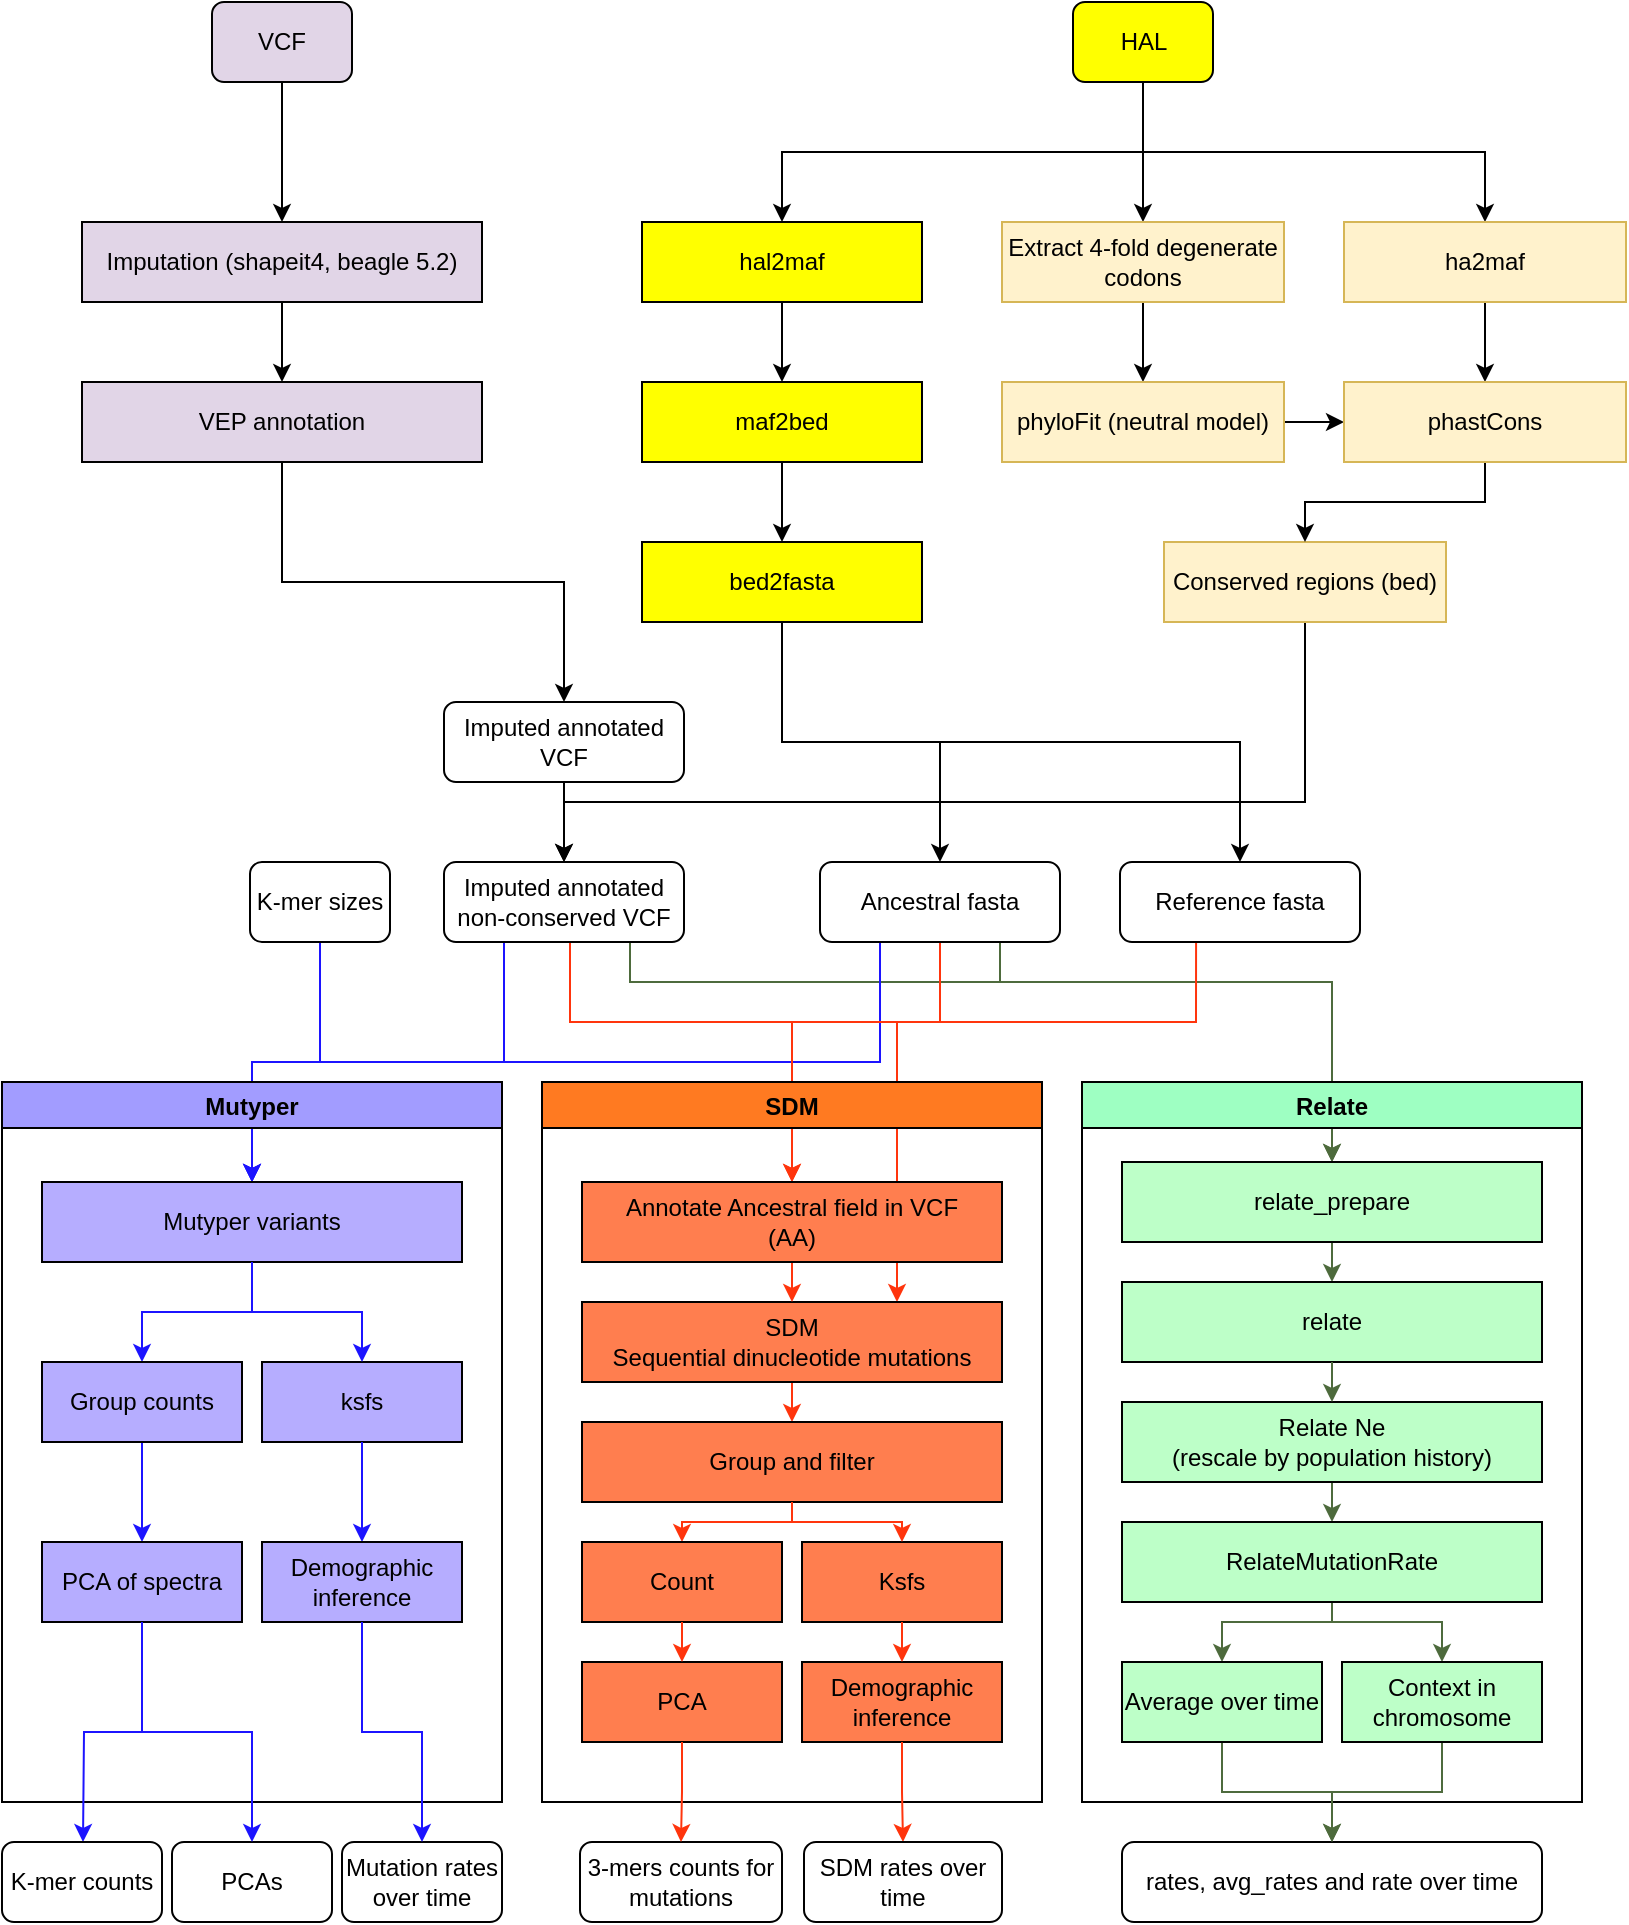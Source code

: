 <mxfile version="14.9.6" type="device"><diagram id="C5RBs43oDa-KdzZeNtuy" name="Page-1"><mxGraphModel dx="1086" dy="926" grid="1" gridSize="10" guides="1" tooltips="1" connect="1" arrows="1" fold="1" page="1" pageScale="1" pageWidth="827" pageHeight="1169" math="0" shadow="0"><root><mxCell id="WIyWlLk6GJQsqaUBKTNV-0"/><mxCell id="WIyWlLk6GJQsqaUBKTNV-1" parent="WIyWlLk6GJQsqaUBKTNV-0"/><mxCell id="MTLJq6F5qMyTtfyCgCC3-60" style="edgeStyle=orthogonalEdgeStyle;rounded=0;orthogonalLoop=1;jettySize=auto;html=1;exitX=0.5;exitY=1;exitDx=0;exitDy=0;shadow=0;strokeColor=#000000;fillColor=#4E6B3D;" parent="WIyWlLk6GJQsqaUBKTNV-1" source="WIyWlLk6GJQsqaUBKTNV-3" target="MTLJq6F5qMyTtfyCgCC3-45" edge="1"><mxGeometry relative="1" as="geometry"/></mxCell><mxCell id="WIyWlLk6GJQsqaUBKTNV-3" value="VCF" style="rounded=1;whiteSpace=wrap;html=1;fontSize=12;glass=0;strokeWidth=1;shadow=0;fillColor=#E1D5E7;" parent="WIyWlLk6GJQsqaUBKTNV-1" vertex="1"><mxGeometry x="113" y="100" width="70" height="40" as="geometry"/></mxCell><mxCell id="MTLJq6F5qMyTtfyCgCC3-9" style="edgeStyle=orthogonalEdgeStyle;rounded=0;orthogonalLoop=1;jettySize=auto;html=1;exitX=0.25;exitY=1;exitDx=0;exitDy=0;entryX=0.5;entryY=0;entryDx=0;entryDy=0;strokeColor=#1C14FF;" parent="WIyWlLk6GJQsqaUBKTNV-1" source="WIyWlLk6GJQsqaUBKTNV-11" target="MTLJq6F5qMyTtfyCgCC3-8" edge="1"><mxGeometry relative="1" as="geometry"/></mxCell><mxCell id="MTLJq6F5qMyTtfyCgCC3-24" style="edgeStyle=orthogonalEdgeStyle;rounded=0;orthogonalLoop=1;jettySize=auto;html=1;exitX=0.5;exitY=1;exitDx=0;exitDy=0;entryX=0.5;entryY=0;entryDx=0;entryDy=0;fillColor=#243AFF;strokeColor=#FF350D;" parent="WIyWlLk6GJQsqaUBKTNV-1" source="WIyWlLk6GJQsqaUBKTNV-11" target="MTLJq6F5qMyTtfyCgCC3-22" edge="1"><mxGeometry relative="1" as="geometry"><Array as="points"><mxPoint x="292" y="610"/><mxPoint x="403" y="610"/></Array></mxGeometry></mxCell><mxCell id="MTLJq6F5qMyTtfyCgCC3-43" style="edgeStyle=orthogonalEdgeStyle;rounded=0;orthogonalLoop=1;jettySize=auto;html=1;exitX=0.75;exitY=1;exitDx=0;exitDy=0;entryX=0.5;entryY=0;entryDx=0;entryDy=0;shadow=0;strokeColor=#4E6B3D;fillColor=#4E6B3D;" parent="WIyWlLk6GJQsqaUBKTNV-1" source="WIyWlLk6GJQsqaUBKTNV-11" target="MTLJq6F5qMyTtfyCgCC3-33" edge="1"><mxGeometry relative="1" as="geometry"><Array as="points"><mxPoint x="322" y="590"/><mxPoint x="673" y="590"/></Array></mxGeometry></mxCell><mxCell id="WIyWlLk6GJQsqaUBKTNV-11" value="Imputed annotated non-conserved VCF" style="rounded=1;whiteSpace=wrap;html=1;fontSize=12;glass=0;strokeWidth=1;shadow=0;fillColor=#FFFFFF;" parent="WIyWlLk6GJQsqaUBKTNV-1" vertex="1"><mxGeometry x="229" y="530" width="120" height="40" as="geometry"/></mxCell><mxCell id="MTLJq6F5qMyTtfyCgCC3-11" style="edgeStyle=orthogonalEdgeStyle;rounded=0;orthogonalLoop=1;jettySize=auto;html=1;exitX=0.25;exitY=1;exitDx=0;exitDy=0;strokeColor=#000000;strokeColor=#1C14FF;" parent="WIyWlLk6GJQsqaUBKTNV-1" source="WIyWlLk6GJQsqaUBKTNV-12" target="MTLJq6F5qMyTtfyCgCC3-8" edge="1"><mxGeometry relative="1" as="geometry"><mxPoint x="156" y="685" as="targetPoint"/></mxGeometry></mxCell><mxCell id="MTLJq6F5qMyTtfyCgCC3-23" style="edgeStyle=orthogonalEdgeStyle;rounded=0;orthogonalLoop=1;jettySize=auto;html=1;exitX=0.5;exitY=1;exitDx=0;exitDy=0;entryX=0.5;entryY=0;entryDx=0;entryDy=0;strokeColor=#FF350D;fillColor=#FF370F;" parent="WIyWlLk6GJQsqaUBKTNV-1" source="WIyWlLk6GJQsqaUBKTNV-12" target="MTLJq6F5qMyTtfyCgCC3-22" edge="1"><mxGeometry relative="1" as="geometry"><Array as="points"><mxPoint x="477" y="610"/><mxPoint x="403" y="610"/></Array></mxGeometry></mxCell><mxCell id="MTLJq6F5qMyTtfyCgCC3-42" style="edgeStyle=orthogonalEdgeStyle;rounded=0;orthogonalLoop=1;jettySize=auto;html=1;exitX=0.75;exitY=1;exitDx=0;exitDy=0;entryX=0.5;entryY=0;entryDx=0;entryDy=0;shadow=0;strokeColor=#4E6B3D;fillColor=#97D077;" parent="WIyWlLk6GJQsqaUBKTNV-1" source="WIyWlLk6GJQsqaUBKTNV-12" target="MTLJq6F5qMyTtfyCgCC3-33" edge="1"><mxGeometry relative="1" as="geometry"><Array as="points"><mxPoint x="507" y="590"/><mxPoint x="673" y="590"/></Array></mxGeometry></mxCell><mxCell id="WIyWlLk6GJQsqaUBKTNV-12" value="Ancestral fasta" style="rounded=1;whiteSpace=wrap;html=1;fontSize=12;glass=0;strokeWidth=1;shadow=0;" parent="WIyWlLk6GJQsqaUBKTNV-1" vertex="1"><mxGeometry x="417" y="530" width="120" height="40" as="geometry"/></mxCell><mxCell id="MTLJq6F5qMyTtfyCgCC3-53" style="edgeStyle=orthogonalEdgeStyle;rounded=0;orthogonalLoop=1;jettySize=auto;html=1;exitX=0.5;exitY=1;exitDx=0;exitDy=0;entryX=0.5;entryY=0;entryDx=0;entryDy=0;shadow=0;strokeColor=#000000;fillColor=#4E6B3D;" parent="WIyWlLk6GJQsqaUBKTNV-1" source="CldryY1WdDw2oui8Y3Cn-0" target="MTLJq6F5qMyTtfyCgCC3-49" edge="1"><mxGeometry relative="1" as="geometry"/></mxCell><mxCell id="UJVHK6gjZin942VJyls8-7" style="edgeStyle=orthogonalEdgeStyle;rounded=0;orthogonalLoop=1;jettySize=auto;html=1;exitX=0.5;exitY=1;exitDx=0;exitDy=0;entryX=0.5;entryY=0;entryDx=0;entryDy=0;" edge="1" parent="WIyWlLk6GJQsqaUBKTNV-1" source="CldryY1WdDw2oui8Y3Cn-0" target="UJVHK6gjZin942VJyls8-2"><mxGeometry relative="1" as="geometry"/></mxCell><mxCell id="UJVHK6gjZin942VJyls8-12" style="edgeStyle=orthogonalEdgeStyle;rounded=0;orthogonalLoop=1;jettySize=auto;html=1;exitX=0.5;exitY=1;exitDx=0;exitDy=0;" edge="1" parent="WIyWlLk6GJQsqaUBKTNV-1" source="CldryY1WdDw2oui8Y3Cn-0" target="UJVHK6gjZin942VJyls8-10"><mxGeometry relative="1" as="geometry"/></mxCell><mxCell id="CldryY1WdDw2oui8Y3Cn-0" value="HAL" style="rounded=1;whiteSpace=wrap;html=1;fontSize=12;glass=0;strokeWidth=1;shadow=0;fillColor=#FFFF00;" parent="WIyWlLk6GJQsqaUBKTNV-1" vertex="1"><mxGeometry x="543.5" y="100" width="70" height="40" as="geometry"/></mxCell><mxCell id="CldryY1WdDw2oui8Y3Cn-11" value="" style="rounded=0;html=1;jettySize=auto;orthogonalLoop=1;fontSize=11;endArrow=block;endFill=0;endSize=8;strokeWidth=1;shadow=0;labelBackgroundColor=none;edgeStyle=orthogonalEdgeStyle;fillColor=#FFFF00;" parent="WIyWlLk6GJQsqaUBKTNV-1" edge="1"><mxGeometry y="20" relative="1" as="geometry"><mxPoint as="offset"/><mxPoint x="401" y="370" as="sourcePoint"/><mxPoint x="401" y="370" as="targetPoint"/></mxGeometry></mxCell><mxCell id="MTLJq6F5qMyTtfyCgCC3-26" style="edgeStyle=orthogonalEdgeStyle;rounded=0;orthogonalLoop=1;jettySize=auto;html=1;exitX=0.317;exitY=1;exitDx=0;exitDy=0;entryX=0.75;entryY=0;entryDx=0;entryDy=0;fillColor=#FF350D;strokeColor=#FF350D;exitPerimeter=0;" parent="WIyWlLk6GJQsqaUBKTNV-1" source="CldryY1WdDw2oui8Y3Cn-14" target="MTLJq6F5qMyTtfyCgCC3-20" edge="1"><mxGeometry relative="1" as="geometry"><Array as="points"><mxPoint x="605" y="610"/><mxPoint x="456" y="610"/></Array></mxGeometry></mxCell><mxCell id="CldryY1WdDw2oui8Y3Cn-14" value="Reference fasta" style="rounded=1;whiteSpace=wrap;html=1;fontSize=12;glass=0;strokeWidth=1;shadow=0;" parent="WIyWlLk6GJQsqaUBKTNV-1" vertex="1"><mxGeometry x="567" y="530" width="120" height="40" as="geometry"/></mxCell><mxCell id="MTLJq6F5qMyTtfyCgCC3-3" value="SDM" style="swimlane;fillColor=#FF7A21;" parent="WIyWlLk6GJQsqaUBKTNV-1" vertex="1"><mxGeometry x="278" y="640" width="250" height="360" as="geometry"/></mxCell><mxCell id="MTLJq6F5qMyTtfyCgCC3-30" style="edgeStyle=orthogonalEdgeStyle;rounded=0;orthogonalLoop=1;jettySize=auto;html=1;exitX=0.5;exitY=1;exitDx=0;exitDy=0;entryX=0.5;entryY=0;entryDx=0;entryDy=0;shadow=0;strokeColor=#000000;fillColor=#FF350D;strokeColor=#FF350D;" parent="MTLJq6F5qMyTtfyCgCC3-3" source="MTLJq6F5qMyTtfyCgCC3-20" target="MTLJq6F5qMyTtfyCgCC3-27" edge="1"><mxGeometry relative="1" as="geometry"/></mxCell><mxCell id="MTLJq6F5qMyTtfyCgCC3-20" value="SDM&lt;br&gt;Sequential dinucleotide mutations" style="rounded=0;whiteSpace=wrap;html=1;fillColor=#FF7E4F;" parent="MTLJq6F5qMyTtfyCgCC3-3" vertex="1"><mxGeometry x="20" y="110" width="210" height="40" as="geometry"/></mxCell><mxCell id="MTLJq6F5qMyTtfyCgCC3-25" style="edgeStyle=orthogonalEdgeStyle;rounded=0;orthogonalLoop=1;jettySize=auto;html=1;exitX=0.5;exitY=1;exitDx=0;exitDy=0;entryX=0.5;entryY=0;entryDx=0;entryDy=0;strokeColor=#FF350D;" parent="MTLJq6F5qMyTtfyCgCC3-3" source="MTLJq6F5qMyTtfyCgCC3-22" target="MTLJq6F5qMyTtfyCgCC3-20" edge="1"><mxGeometry relative="1" as="geometry"/></mxCell><mxCell id="MTLJq6F5qMyTtfyCgCC3-22" value="Annotate Ancestral field in VCF&lt;br&gt;(AA)" style="rounded=0;whiteSpace=wrap;html=1;fillColor=#FF7E4F;" parent="MTLJq6F5qMyTtfyCgCC3-3" vertex="1"><mxGeometry x="20" y="50" width="210" height="40" as="geometry"/></mxCell><mxCell id="MTLJq6F5qMyTtfyCgCC3-31" style="edgeStyle=orthogonalEdgeStyle;rounded=0;orthogonalLoop=1;jettySize=auto;html=1;exitX=0.5;exitY=1;exitDx=0;exitDy=0;entryX=0.5;entryY=0;entryDx=0;entryDy=0;shadow=0;strokeColor=#000000;fillColor=#FF350D;strokeColor=#FF350D;" parent="MTLJq6F5qMyTtfyCgCC3-3" source="MTLJq6F5qMyTtfyCgCC3-27" target="MTLJq6F5qMyTtfyCgCC3-28" edge="1"><mxGeometry relative="1" as="geometry"><Array as="points"><mxPoint x="125" y="220"/><mxPoint x="70" y="220"/></Array></mxGeometry></mxCell><mxCell id="MTLJq6F5qMyTtfyCgCC3-27" value="Group and filter" style="rounded=0;whiteSpace=wrap;html=1;fillColor=#FF7E4F;" parent="MTLJq6F5qMyTtfyCgCC3-3" vertex="1"><mxGeometry x="20" y="170" width="210" height="40" as="geometry"/></mxCell><mxCell id="MTLJq6F5qMyTtfyCgCC3-28" value="Count" style="rounded=0;whiteSpace=wrap;html=1;fillColor=#FF7E4F;" parent="MTLJq6F5qMyTtfyCgCC3-3" vertex="1"><mxGeometry x="20" y="230" width="100" height="40" as="geometry"/></mxCell><mxCell id="YbTkwxcWBOG8q-WUmBW7-0" value="Ksfs" style="rounded=0;whiteSpace=wrap;html=1;fillColor=#FF7E4F;" parent="MTLJq6F5qMyTtfyCgCC3-3" vertex="1"><mxGeometry x="130" y="230" width="100" height="40" as="geometry"/></mxCell><mxCell id="YbTkwxcWBOG8q-WUmBW7-1" style="edgeStyle=orthogonalEdgeStyle;rounded=0;orthogonalLoop=1;jettySize=auto;html=1;exitX=0.5;exitY=1;exitDx=0;exitDy=0;entryX=0.5;entryY=0;entryDx=0;entryDy=0;shadow=0;strokeColor=#000000;fillColor=#FF350D;strokeColor=#FF350D;" parent="MTLJq6F5qMyTtfyCgCC3-3" source="MTLJq6F5qMyTtfyCgCC3-27" target="YbTkwxcWBOG8q-WUmBW7-0" edge="1"><mxGeometry relative="1" as="geometry"><mxPoint x="135" y="220" as="sourcePoint"/><mxPoint x="80" y="240" as="targetPoint"/><Array as="points"><mxPoint x="125" y="220"/><mxPoint x="180" y="220"/></Array></mxGeometry></mxCell><mxCell id="YbTkwxcWBOG8q-WUmBW7-2" value="Demographic inference" style="rounded=0;whiteSpace=wrap;html=1;fillColor=#FF7E4F;" parent="MTLJq6F5qMyTtfyCgCC3-3" vertex="1"><mxGeometry x="130" y="290" width="100" height="40" as="geometry"/></mxCell><mxCell id="YbTkwxcWBOG8q-WUmBW7-3" style="edgeStyle=orthogonalEdgeStyle;rounded=0;orthogonalLoop=1;jettySize=auto;html=1;exitX=0.5;exitY=1;exitDx=0;exitDy=0;entryX=0.5;entryY=0;entryDx=0;entryDy=0;shadow=0;strokeColor=#000000;fillColor=#FF350D;strokeColor=#FF350D;" parent="MTLJq6F5qMyTtfyCgCC3-3" source="YbTkwxcWBOG8q-WUmBW7-0" target="YbTkwxcWBOG8q-WUmBW7-2" edge="1"><mxGeometry relative="1" as="geometry"><mxPoint x="135" y="220" as="sourcePoint"/><mxPoint x="190" y="240" as="targetPoint"/><Array as="points"><mxPoint x="180" y="270"/><mxPoint x="180" y="270"/></Array></mxGeometry></mxCell><mxCell id="YbTkwxcWBOG8q-WUmBW7-7" value="PCA" style="rounded=0;whiteSpace=wrap;html=1;fillColor=#FF7E4F;" parent="MTLJq6F5qMyTtfyCgCC3-3" vertex="1"><mxGeometry x="20" y="290" width="100" height="40" as="geometry"/></mxCell><mxCell id="YbTkwxcWBOG8q-WUmBW7-8" style="edgeStyle=orthogonalEdgeStyle;rounded=0;orthogonalLoop=1;jettySize=auto;html=1;exitX=0.5;exitY=1;exitDx=0;exitDy=0;entryX=0.5;entryY=0;entryDx=0;entryDy=0;shadow=0;strokeColor=#000000;fillColor=#FF350D;strokeColor=#FF350D;" parent="MTLJq6F5qMyTtfyCgCC3-3" target="YbTkwxcWBOG8q-WUmBW7-7" edge="1"><mxGeometry relative="1" as="geometry"><mxPoint x="70" y="270" as="sourcePoint"/><mxPoint x="-209" y="-230" as="targetPoint"/><Array as="points"><mxPoint x="70" y="270"/><mxPoint x="70" y="270"/></Array></mxGeometry></mxCell><mxCell id="MTLJq6F5qMyTtfyCgCC3-4" value="Relate" style="swimlane;fillColor=#9EFFC2;" parent="WIyWlLk6GJQsqaUBKTNV-1" vertex="1"><mxGeometry x="548" y="640" width="250" height="360" as="geometry"/></mxCell><mxCell id="MTLJq6F5qMyTtfyCgCC3-40" style="edgeStyle=orthogonalEdgeStyle;rounded=0;orthogonalLoop=1;jettySize=auto;html=1;exitX=0.5;exitY=1;exitDx=0;exitDy=0;entryX=0.5;entryY=0;entryDx=0;entryDy=0;shadow=0;strokeColor=#4E6B3D;fillColor=#33FF33;" parent="MTLJq6F5qMyTtfyCgCC3-4" source="MTLJq6F5qMyTtfyCgCC3-33" target="MTLJq6F5qMyTtfyCgCC3-34" edge="1"><mxGeometry relative="1" as="geometry"/></mxCell><mxCell id="MTLJq6F5qMyTtfyCgCC3-33" value="relate_prepare" style="rounded=0;whiteSpace=wrap;html=1;fillColor=#BDFFC8;" parent="MTLJq6F5qMyTtfyCgCC3-4" vertex="1"><mxGeometry x="20" y="40" width="210" height="40" as="geometry"/></mxCell><mxCell id="MTLJq6F5qMyTtfyCgCC3-39" style="edgeStyle=orthogonalEdgeStyle;rounded=0;orthogonalLoop=1;jettySize=auto;html=1;entryX=0.5;entryY=0;entryDx=0;entryDy=0;shadow=0;fillColor=#33FF33;strokeColor=#4E6B3D" parent="MTLJq6F5qMyTtfyCgCC3-4" target="MTLJq6F5qMyTtfyCgCC3-36" edge="1"><mxGeometry relative="1" as="geometry"><mxPoint x="125" y="190" as="sourcePoint"/></mxGeometry></mxCell><mxCell id="MTLJq6F5qMyTtfyCgCC3-34" value="relate" style="rounded=0;whiteSpace=wrap;html=1;fillColor=#BDFFC8;" parent="MTLJq6F5qMyTtfyCgCC3-4" vertex="1"><mxGeometry x="20" y="100" width="210" height="40" as="geometry"/></mxCell><mxCell id="qzGY3BjiMp0c-bN3sSEV-2" style="edgeStyle=orthogonalEdgeStyle;rounded=0;orthogonalLoop=1;jettySize=auto;html=1;exitX=0.5;exitY=1;exitDx=0;exitDy=0;entryX=0.5;entryY=0;entryDx=0;entryDy=0;fillColor=#33FF33;strokeColor=#4E6B3D" parent="MTLJq6F5qMyTtfyCgCC3-4" source="MTLJq6F5qMyTtfyCgCC3-36" target="qzGY3BjiMp0c-bN3sSEV-0" edge="1"><mxGeometry relative="1" as="geometry"><Array as="points"><mxPoint x="125" y="270"/><mxPoint x="70" y="270"/></Array></mxGeometry></mxCell><mxCell id="qzGY3BjiMp0c-bN3sSEV-3" style="edgeStyle=orthogonalEdgeStyle;rounded=0;orthogonalLoop=1;jettySize=auto;html=1;exitX=0.5;exitY=1;exitDx=0;exitDy=0;entryX=0.5;entryY=0;entryDx=0;entryDy=0;fillColor=#33FF33;strokeColor=#4E6B3D" parent="MTLJq6F5qMyTtfyCgCC3-4" source="MTLJq6F5qMyTtfyCgCC3-36" target="qzGY3BjiMp0c-bN3sSEV-1" edge="1"><mxGeometry relative="1" as="geometry"><Array as="points"><mxPoint x="125" y="270"/><mxPoint x="180" y="270"/></Array></mxGeometry></mxCell><mxCell id="MTLJq6F5qMyTtfyCgCC3-36" value="RelateMutationRate&lt;br&gt;" style="rounded=0;whiteSpace=wrap;html=1;fillColor=#BDFFC8;" parent="MTLJq6F5qMyTtfyCgCC3-4" vertex="1"><mxGeometry x="20" y="220" width="210" height="40" as="geometry"/></mxCell><mxCell id="MTLJq6F5qMyTtfyCgCC3-37" value="rates, avg_rates and rate over time" style="rounded=1;whiteSpace=wrap;html=1;fontSize=12;glass=0;strokeWidth=1;shadow=0;" parent="MTLJq6F5qMyTtfyCgCC3-4" vertex="1"><mxGeometry x="20" y="380" width="210" height="40" as="geometry"/></mxCell><mxCell id="qzGY3BjiMp0c-bN3sSEV-4" style="edgeStyle=orthogonalEdgeStyle;rounded=0;orthogonalLoop=1;jettySize=auto;html=1;exitX=0.5;exitY=1;exitDx=0;exitDy=0;entryX=0.5;entryY=0;entryDx=0;entryDy=0;fillColor=#33FF33;strokeColor=#4E6B3D" parent="MTLJq6F5qMyTtfyCgCC3-4" source="qzGY3BjiMp0c-bN3sSEV-0" target="MTLJq6F5qMyTtfyCgCC3-37" edge="1"><mxGeometry relative="1" as="geometry"/></mxCell><mxCell id="qzGY3BjiMp0c-bN3sSEV-0" value="Average over time" style="rounded=0;whiteSpace=wrap;html=1;fillColor=#BDFFC8;" parent="MTLJq6F5qMyTtfyCgCC3-4" vertex="1"><mxGeometry x="20" y="290" width="100" height="40" as="geometry"/></mxCell><mxCell id="qzGY3BjiMp0c-bN3sSEV-5" style="edgeStyle=orthogonalEdgeStyle;rounded=0;orthogonalLoop=1;jettySize=auto;html=1;exitX=0.5;exitY=1;exitDx=0;exitDy=0;entryX=0.5;entryY=0;entryDx=0;entryDy=0;fillColor=#33FF33;strokeColor=#4E6B3D" parent="MTLJq6F5qMyTtfyCgCC3-4" source="qzGY3BjiMp0c-bN3sSEV-1" target="MTLJq6F5qMyTtfyCgCC3-37" edge="1"><mxGeometry relative="1" as="geometry"/></mxCell><mxCell id="qzGY3BjiMp0c-bN3sSEV-1" value="Context in chromosome" style="rounded=0;whiteSpace=wrap;html=1;fillColor=#BDFFC8;" parent="MTLJq6F5qMyTtfyCgCC3-4" vertex="1"><mxGeometry x="130" y="290" width="100" height="40" as="geometry"/></mxCell><mxCell id="YbTkwxcWBOG8q-WUmBW7-6" value="Relate Ne&lt;br&gt;(rescale by population history)" style="rounded=0;whiteSpace=wrap;html=1;fillColor=#BDFFC8;" parent="MTLJq6F5qMyTtfyCgCC3-4" vertex="1"><mxGeometry x="20" y="160" width="210" height="40" as="geometry"/></mxCell><mxCell id="MTLJq6F5qMyTtfyCgCC3-10" style="edgeStyle=orthogonalEdgeStyle;rounded=0;orthogonalLoop=1;jettySize=auto;html=1;exitX=0.5;exitY=1;exitDx=0;exitDy=0;entryX=0.5;entryY=0;entryDx=0;entryDy=0;strokeColor=#1C14FF;" parent="WIyWlLk6GJQsqaUBKTNV-1" source="MTLJq6F5qMyTtfyCgCC3-5" target="MTLJq6F5qMyTtfyCgCC3-8" edge="1"><mxGeometry relative="1" as="geometry"><Array as="points"><mxPoint x="167" y="630"/><mxPoint x="133" y="630"/></Array></mxGeometry></mxCell><mxCell id="MTLJq6F5qMyTtfyCgCC3-5" value="K-mer sizes" style="rounded=1;whiteSpace=wrap;html=1;fontSize=12;glass=0;strokeWidth=1;shadow=0;" parent="WIyWlLk6GJQsqaUBKTNV-1" vertex="1"><mxGeometry x="132" y="530" width="70" height="40" as="geometry"/></mxCell><mxCell id="MTLJq6F5qMyTtfyCgCC3-2" value="Mutyper" style="swimlane;fillColor=#A29CFF;" parent="WIyWlLk6GJQsqaUBKTNV-1" vertex="1"><mxGeometry x="8" y="640" width="250" height="360" as="geometry"/></mxCell><mxCell id="MTLJq6F5qMyTtfyCgCC3-16" style="edgeStyle=orthogonalEdgeStyle;rounded=0;orthogonalLoop=1;jettySize=auto;html=1;exitX=0.5;exitY=1;exitDx=0;exitDy=0;entryX=0.5;entryY=0;entryDx=0;entryDy=0;strokeColor=#1C14FF;" parent="MTLJq6F5qMyTtfyCgCC3-2" source="MTLJq6F5qMyTtfyCgCC3-8" target="MTLJq6F5qMyTtfyCgCC3-12" edge="1"><mxGeometry relative="1" as="geometry"/></mxCell><mxCell id="MTLJq6F5qMyTtfyCgCC3-8" value="Mutyper variants" style="rounded=0;whiteSpace=wrap;html=1;fillColor=#B6ADFF;" parent="MTLJq6F5qMyTtfyCgCC3-2" vertex="1"><mxGeometry x="20" y="50" width="210" height="40" as="geometry"/></mxCell><mxCell id="MTLJq6F5qMyTtfyCgCC3-17" style="edgeStyle=orthogonalEdgeStyle;rounded=0;orthogonalLoop=1;jettySize=auto;html=1;exitX=0.5;exitY=1;exitDx=0;exitDy=0;entryX=0.5;entryY=0;entryDx=0;entryDy=0;strokeColor=#1C14FF;" parent="MTLJq6F5qMyTtfyCgCC3-2" source="MTLJq6F5qMyTtfyCgCC3-12" target="MTLJq6F5qMyTtfyCgCC3-13" edge="1"><mxGeometry relative="1" as="geometry"/></mxCell><mxCell id="MTLJq6F5qMyTtfyCgCC3-12" value="Group counts" style="rounded=0;whiteSpace=wrap;html=1;fillColor=#B6ADFF;" parent="MTLJq6F5qMyTtfyCgCC3-2" vertex="1"><mxGeometry x="20" y="140" width="100" height="40" as="geometry"/></mxCell><mxCell id="MTLJq6F5qMyTtfyCgCC3-13" value="PCA of spectra" style="rounded=0;whiteSpace=wrap;html=1;fillColor=#B6ADFF;" parent="MTLJq6F5qMyTtfyCgCC3-2" vertex="1"><mxGeometry x="20" y="230" width="100" height="40" as="geometry"/></mxCell><mxCell id="qzGY3BjiMp0c-bN3sSEV-12" value="ksfs" style="rounded=0;whiteSpace=wrap;html=1;fillColor=#B6ADFF;" parent="MTLJq6F5qMyTtfyCgCC3-2" vertex="1"><mxGeometry x="130" y="140" width="100" height="40" as="geometry"/></mxCell><mxCell id="qzGY3BjiMp0c-bN3sSEV-14" style="edgeStyle=orthogonalEdgeStyle;rounded=0;orthogonalLoop=1;jettySize=auto;html=1;exitX=0.5;exitY=1;exitDx=0;exitDy=0;strokeColor=#1C14FF;" parent="MTLJq6F5qMyTtfyCgCC3-2" source="MTLJq6F5qMyTtfyCgCC3-8" target="qzGY3BjiMp0c-bN3sSEV-12" edge="1"><mxGeometry relative="1" as="geometry"><mxPoint x="135" y="100" as="sourcePoint"/><mxPoint x="80" y="150" as="targetPoint"/></mxGeometry></mxCell><mxCell id="qzGY3BjiMp0c-bN3sSEV-15" style="edgeStyle=orthogonalEdgeStyle;rounded=0;orthogonalLoop=1;jettySize=auto;html=1;exitX=0.5;exitY=1;exitDx=0;exitDy=0;entryX=0.5;entryY=0;entryDx=0;entryDy=0;strokeColor=#1C14FF;" parent="MTLJq6F5qMyTtfyCgCC3-2" source="qzGY3BjiMp0c-bN3sSEV-12" target="qzGY3BjiMp0c-bN3sSEV-16" edge="1"><mxGeometry relative="1" as="geometry"><mxPoint x="80" y="190" as="sourcePoint"/><mxPoint x="135" y="240" as="targetPoint"/></mxGeometry></mxCell><mxCell id="qzGY3BjiMp0c-bN3sSEV-16" value="Demographic inference" style="rounded=0;whiteSpace=wrap;html=1;fillColor=#B6ADFF;" parent="MTLJq6F5qMyTtfyCgCC3-2" vertex="1"><mxGeometry x="130" y="230" width="100" height="40" as="geometry"/></mxCell><mxCell id="MTLJq6F5qMyTtfyCgCC3-15" value="PCAs" style="rounded=1;whiteSpace=wrap;html=1;fontSize=12;glass=0;strokeWidth=1;shadow=0;" parent="WIyWlLk6GJQsqaUBKTNV-1" vertex="1"><mxGeometry x="93" y="1020" width="80" height="40" as="geometry"/></mxCell><mxCell id="MTLJq6F5qMyTtfyCgCC3-18" style="edgeStyle=orthogonalEdgeStyle;rounded=0;orthogonalLoop=1;jettySize=auto;html=1;exitX=0.5;exitY=1;exitDx=0;exitDy=0;entryX=0.5;entryY=0;entryDx=0;entryDy=0;strokeColor=#1C14FF;" parent="WIyWlLk6GJQsqaUBKTNV-1" source="MTLJq6F5qMyTtfyCgCC3-13" edge="1"><mxGeometry relative="1" as="geometry"><mxPoint x="48.5" y="1020" as="targetPoint"/></mxGeometry></mxCell><mxCell id="MTLJq6F5qMyTtfyCgCC3-19" style="edgeStyle=orthogonalEdgeStyle;rounded=0;orthogonalLoop=1;jettySize=auto;html=1;exitX=0.5;exitY=1;exitDx=0;exitDy=0;strokeColor=#1C14FF;" parent="WIyWlLk6GJQsqaUBKTNV-1" source="MTLJq6F5qMyTtfyCgCC3-13" target="MTLJq6F5qMyTtfyCgCC3-15" edge="1"><mxGeometry relative="1" as="geometry"/></mxCell><mxCell id="MTLJq6F5qMyTtfyCgCC3-29" value="3-mers counts for mutations" style="rounded=1;whiteSpace=wrap;html=1;fontSize=12;glass=0;strokeWidth=1;shadow=0;" parent="WIyWlLk6GJQsqaUBKTNV-1" vertex="1"><mxGeometry x="297" y="1020" width="101" height="40" as="geometry"/></mxCell><mxCell id="MTLJq6F5qMyTtfyCgCC3-59" style="edgeStyle=orthogonalEdgeStyle;rounded=0;orthogonalLoop=1;jettySize=auto;html=1;exitX=0.5;exitY=1;exitDx=0;exitDy=0;entryX=0.5;entryY=0;entryDx=0;entryDy=0;shadow=0;strokeColor=#000000;fillColor=#4E6B3D;" parent="WIyWlLk6GJQsqaUBKTNV-1" source="MTLJq6F5qMyTtfyCgCC3-45" target="MTLJq6F5qMyTtfyCgCC3-46" edge="1"><mxGeometry relative="1" as="geometry"/></mxCell><mxCell id="MTLJq6F5qMyTtfyCgCC3-45" value="Imputation (shapeit4, beagle 5.2)" style="rounded=0;whiteSpace=wrap;html=1;fillColor=#E1D5E7;" parent="WIyWlLk6GJQsqaUBKTNV-1" vertex="1"><mxGeometry x="48" y="210" width="200" height="40" as="geometry"/></mxCell><mxCell id="UJVHK6gjZin942VJyls8-16" style="edgeStyle=orthogonalEdgeStyle;rounded=0;orthogonalLoop=1;jettySize=auto;html=1;exitX=0.5;exitY=1;exitDx=0;exitDy=0;" edge="1" parent="WIyWlLk6GJQsqaUBKTNV-1" source="MTLJq6F5qMyTtfyCgCC3-46" target="UJVHK6gjZin942VJyls8-14"><mxGeometry relative="1" as="geometry"/></mxCell><mxCell id="MTLJq6F5qMyTtfyCgCC3-46" value="VEP annotation" style="rounded=0;whiteSpace=wrap;html=1;fillColor=#E1D5E7;" parent="WIyWlLk6GJQsqaUBKTNV-1" vertex="1"><mxGeometry x="48" y="290" width="200" height="40" as="geometry"/></mxCell><mxCell id="MTLJq6F5qMyTtfyCgCC3-54" style="edgeStyle=orthogonalEdgeStyle;rounded=0;orthogonalLoop=1;jettySize=auto;html=1;exitX=0.5;exitY=1;exitDx=0;exitDy=0;entryX=0.5;entryY=0;entryDx=0;entryDy=0;shadow=0;strokeColor=#000000;fillColor=#4E6B3D;" parent="WIyWlLk6GJQsqaUBKTNV-1" source="MTLJq6F5qMyTtfyCgCC3-49" target="MTLJq6F5qMyTtfyCgCC3-50" edge="1"><mxGeometry relative="1" as="geometry"/></mxCell><mxCell id="MTLJq6F5qMyTtfyCgCC3-49" value="hal2maf" style="rounded=0;whiteSpace=wrap;html=1;fillColor=#FFFF00;" parent="WIyWlLk6GJQsqaUBKTNV-1" vertex="1"><mxGeometry x="328" y="210" width="140" height="40" as="geometry"/></mxCell><mxCell id="MTLJq6F5qMyTtfyCgCC3-55" style="edgeStyle=orthogonalEdgeStyle;rounded=0;orthogonalLoop=1;jettySize=auto;html=1;exitX=0.5;exitY=1;exitDx=0;exitDy=0;entryX=0.5;entryY=0;entryDx=0;entryDy=0;shadow=0;strokeColor=#000000;fillColor=#4E6B3D;" parent="WIyWlLk6GJQsqaUBKTNV-1" source="MTLJq6F5qMyTtfyCgCC3-50" target="MTLJq6F5qMyTtfyCgCC3-51" edge="1"><mxGeometry relative="1" as="geometry"/></mxCell><mxCell id="MTLJq6F5qMyTtfyCgCC3-50" value="maf2bed" style="rounded=0;whiteSpace=wrap;html=1;fillColor=#FFFF00;" parent="WIyWlLk6GJQsqaUBKTNV-1" vertex="1"><mxGeometry x="328" y="290" width="140" height="40" as="geometry"/></mxCell><mxCell id="MTLJq6F5qMyTtfyCgCC3-57" style="edgeStyle=orthogonalEdgeStyle;rounded=0;orthogonalLoop=1;jettySize=auto;html=1;exitX=0.5;exitY=1;exitDx=0;exitDy=0;entryX=0.5;entryY=0;entryDx=0;entryDy=0;shadow=0;strokeColor=#000000;fillColor=#4E6B3D;" parent="WIyWlLk6GJQsqaUBKTNV-1" source="MTLJq6F5qMyTtfyCgCC3-51" target="WIyWlLk6GJQsqaUBKTNV-12" edge="1"><mxGeometry relative="1" as="geometry"><mxPoint x="427" y="530" as="targetPoint"/></mxGeometry></mxCell><mxCell id="UJVHK6gjZin942VJyls8-20" style="edgeStyle=orthogonalEdgeStyle;rounded=0;orthogonalLoop=1;jettySize=auto;html=1;exitX=0.5;exitY=1;exitDx=0;exitDy=0;entryX=0.5;entryY=0;entryDx=0;entryDy=0;" edge="1" parent="WIyWlLk6GJQsqaUBKTNV-1" source="MTLJq6F5qMyTtfyCgCC3-51" target="CldryY1WdDw2oui8Y3Cn-14"><mxGeometry relative="1" as="geometry"/></mxCell><mxCell id="MTLJq6F5qMyTtfyCgCC3-51" value="bed2fasta" style="rounded=0;whiteSpace=wrap;html=1;fillColor=#FFFF00;" parent="WIyWlLk6GJQsqaUBKTNV-1" vertex="1"><mxGeometry x="328" y="370" width="140" height="40" as="geometry"/></mxCell><mxCell id="qzGY3BjiMp0c-bN3sSEV-18" value="Mutation rates over time" style="rounded=1;whiteSpace=wrap;html=1;fontSize=12;glass=0;strokeWidth=1;shadow=0;" parent="WIyWlLk6GJQsqaUBKTNV-1" vertex="1"><mxGeometry x="178" y="1020" width="80" height="40" as="geometry"/></mxCell><mxCell id="qzGY3BjiMp0c-bN3sSEV-19" value="K-mer counts" style="rounded=1;whiteSpace=wrap;html=1;fontSize=12;glass=0;strokeWidth=1;shadow=0;" parent="WIyWlLk6GJQsqaUBKTNV-1" vertex="1"><mxGeometry x="8" y="1020" width="80" height="40" as="geometry"/></mxCell><mxCell id="qzGY3BjiMp0c-bN3sSEV-21" style="edgeStyle=orthogonalEdgeStyle;rounded=0;orthogonalLoop=1;jettySize=auto;html=1;exitX=0.5;exitY=1;exitDx=0;exitDy=0;strokeColor=#1C14FF;" parent="WIyWlLk6GJQsqaUBKTNV-1" source="qzGY3BjiMp0c-bN3sSEV-16" target="qzGY3BjiMp0c-bN3sSEV-18" edge="1"><mxGeometry relative="1" as="geometry"><mxPoint x="88" y="920" as="sourcePoint"/><mxPoint x="143" y="1030" as="targetPoint"/></mxGeometry></mxCell><mxCell id="YbTkwxcWBOG8q-WUmBW7-4" style="edgeStyle=orthogonalEdgeStyle;rounded=0;orthogonalLoop=1;jettySize=auto;html=1;exitX=0.5;exitY=1;exitDx=0;exitDy=0;shadow=0;strokeColor=#000000;fillColor=#FF350D;strokeColor=#FF350D;entryX=0.5;entryY=0;entryDx=0;entryDy=0;" parent="WIyWlLk6GJQsqaUBKTNV-1" source="YbTkwxcWBOG8q-WUmBW7-2" target="YbTkwxcWBOG8q-WUmBW7-5" edge="1"><mxGeometry relative="1" as="geometry"><mxPoint x="413" y="800" as="sourcePoint"/><mxPoint x="458" y="1020" as="targetPoint"/></mxGeometry></mxCell><mxCell id="YbTkwxcWBOG8q-WUmBW7-5" value="SDM rates over time" style="rounded=1;whiteSpace=wrap;html=1;fontSize=12;glass=0;strokeWidth=1;shadow=0;" parent="WIyWlLk6GJQsqaUBKTNV-1" vertex="1"><mxGeometry x="409" y="1020" width="99" height="40" as="geometry"/></mxCell><mxCell id="YbTkwxcWBOG8q-WUmBW7-9" style="edgeStyle=orthogonalEdgeStyle;rounded=0;orthogonalLoop=1;jettySize=auto;html=1;exitX=0.5;exitY=1;exitDx=0;exitDy=0;shadow=0;strokeColor=#000000;fillColor=#FF350D;strokeColor=#FF350D;entryX=0.5;entryY=0;entryDx=0;entryDy=0;" parent="WIyWlLk6GJQsqaUBKTNV-1" source="YbTkwxcWBOG8q-WUmBW7-7" target="MTLJq6F5qMyTtfyCgCC3-29" edge="1"><mxGeometry relative="1" as="geometry"><mxPoint x="303" y="800" as="sourcePoint"/><mxPoint x="348.5" y="1020" as="targetPoint"/></mxGeometry></mxCell><mxCell id="YbTkwxcWBOG8q-WUmBW7-10" style="edgeStyle=orthogonalEdgeStyle;rounded=0;orthogonalLoop=1;jettySize=auto;html=1;entryX=0.5;entryY=0;entryDx=0;entryDy=0;shadow=0;strokeColor=#4E6B3D;fillColor=#33FF33;" parent="WIyWlLk6GJQsqaUBKTNV-1" target="YbTkwxcWBOG8q-WUmBW7-6" edge="1"><mxGeometry relative="1" as="geometry"><mxPoint x="673" y="780" as="sourcePoint"/><mxPoint x="683" y="750" as="targetPoint"/></mxGeometry></mxCell><mxCell id="UJVHK6gjZin942VJyls8-0" value="" style="rounded=0;html=1;jettySize=auto;orthogonalLoop=1;fontSize=11;endArrow=block;endFill=0;endSize=8;strokeWidth=1;shadow=0;labelBackgroundColor=none;edgeStyle=orthogonalEdgeStyle;fillColor=#fff2cc;strokeColor=#d6b656;" edge="1" parent="WIyWlLk6GJQsqaUBKTNV-1"><mxGeometry y="20" relative="1" as="geometry"><mxPoint as="offset"/><mxPoint x="611" y="370" as="sourcePoint"/><mxPoint x="611" y="370" as="targetPoint"/></mxGeometry></mxCell><mxCell id="UJVHK6gjZin942VJyls8-1" style="edgeStyle=orthogonalEdgeStyle;rounded=0;orthogonalLoop=1;jettySize=auto;html=1;exitX=0.5;exitY=1;exitDx=0;exitDy=0;entryX=0.5;entryY=0;entryDx=0;entryDy=0;shadow=0;" edge="1" parent="WIyWlLk6GJQsqaUBKTNV-1" source="UJVHK6gjZin942VJyls8-2" target="UJVHK6gjZin942VJyls8-4"><mxGeometry relative="1" as="geometry"/></mxCell><mxCell id="UJVHK6gjZin942VJyls8-2" value="Extract 4-fold degenerate codons" style="rounded=0;whiteSpace=wrap;html=1;fillColor=#fff2cc;strokeColor=#d6b656;" vertex="1" parent="WIyWlLk6GJQsqaUBKTNV-1"><mxGeometry x="508" y="210" width="141" height="40" as="geometry"/></mxCell><mxCell id="UJVHK6gjZin942VJyls8-19" style="edgeStyle=orthogonalEdgeStyle;rounded=0;orthogonalLoop=1;jettySize=auto;html=1;exitX=1;exitY=0.5;exitDx=0;exitDy=0;" edge="1" parent="WIyWlLk6GJQsqaUBKTNV-1" source="UJVHK6gjZin942VJyls8-4" target="UJVHK6gjZin942VJyls8-11"><mxGeometry relative="1" as="geometry"/></mxCell><mxCell id="UJVHK6gjZin942VJyls8-4" value="phyloFit (neutral model)" style="rounded=0;whiteSpace=wrap;html=1;fillColor=#fff2cc;strokeColor=#d6b656;" vertex="1" parent="WIyWlLk6GJQsqaUBKTNV-1"><mxGeometry x="508" y="290" width="141" height="40" as="geometry"/></mxCell><mxCell id="UJVHK6gjZin942VJyls8-18" style="edgeStyle=orthogonalEdgeStyle;rounded=0;orthogonalLoop=1;jettySize=auto;html=1;exitX=0.5;exitY=1;exitDx=0;exitDy=0;entryX=0.5;entryY=0;entryDx=0;entryDy=0;" edge="1" parent="WIyWlLk6GJQsqaUBKTNV-1" source="UJVHK6gjZin942VJyls8-5" target="WIyWlLk6GJQsqaUBKTNV-11"><mxGeometry relative="1" as="geometry"><Array as="points"><mxPoint x="660" y="500"/><mxPoint x="289" y="500"/></Array></mxGeometry></mxCell><mxCell id="UJVHK6gjZin942VJyls8-5" value="Conserved regions (bed)" style="rounded=0;whiteSpace=wrap;html=1;fillColor=#fff2cc;strokeColor=#d6b656;" vertex="1" parent="WIyWlLk6GJQsqaUBKTNV-1"><mxGeometry x="589" y="370" width="141" height="40" as="geometry"/></mxCell><mxCell id="UJVHK6gjZin942VJyls8-9" style="edgeStyle=orthogonalEdgeStyle;rounded=0;orthogonalLoop=1;jettySize=auto;html=1;exitX=0.5;exitY=1;exitDx=0;exitDy=0;entryX=0.5;entryY=0;entryDx=0;entryDy=0;shadow=0;" edge="1" parent="WIyWlLk6GJQsqaUBKTNV-1" source="UJVHK6gjZin942VJyls8-10" target="UJVHK6gjZin942VJyls8-11"><mxGeometry relative="1" as="geometry"/></mxCell><mxCell id="UJVHK6gjZin942VJyls8-10" value="ha2maf" style="rounded=0;whiteSpace=wrap;html=1;fillColor=#fff2cc;strokeColor=#d6b656;" vertex="1" parent="WIyWlLk6GJQsqaUBKTNV-1"><mxGeometry x="679" y="210" width="141" height="40" as="geometry"/></mxCell><mxCell id="UJVHK6gjZin942VJyls8-13" style="edgeStyle=orthogonalEdgeStyle;rounded=0;orthogonalLoop=1;jettySize=auto;html=1;exitX=0.5;exitY=1;exitDx=0;exitDy=0;entryX=0.5;entryY=0;entryDx=0;entryDy=0;" edge="1" parent="WIyWlLk6GJQsqaUBKTNV-1" source="UJVHK6gjZin942VJyls8-11" target="UJVHK6gjZin942VJyls8-5"><mxGeometry relative="1" as="geometry"/></mxCell><mxCell id="UJVHK6gjZin942VJyls8-11" value="phastCons" style="rounded=0;whiteSpace=wrap;html=1;fillColor=#fff2cc;strokeColor=#d6b656;" vertex="1" parent="WIyWlLk6GJQsqaUBKTNV-1"><mxGeometry x="679" y="290" width="141" height="40" as="geometry"/></mxCell><mxCell id="UJVHK6gjZin942VJyls8-17" style="edgeStyle=orthogonalEdgeStyle;rounded=0;orthogonalLoop=1;jettySize=auto;html=1;exitX=0.5;exitY=1;exitDx=0;exitDy=0;entryX=0.5;entryY=0;entryDx=0;entryDy=0;" edge="1" parent="WIyWlLk6GJQsqaUBKTNV-1" source="UJVHK6gjZin942VJyls8-14" target="WIyWlLk6GJQsqaUBKTNV-11"><mxGeometry relative="1" as="geometry"/></mxCell><mxCell id="UJVHK6gjZin942VJyls8-14" value="Imputed annotated VCF" style="rounded=1;whiteSpace=wrap;html=1;fontSize=12;glass=0;strokeWidth=1;shadow=0;fillColor=#FFFFFF;" vertex="1" parent="WIyWlLk6GJQsqaUBKTNV-1"><mxGeometry x="229" y="450" width="120" height="40" as="geometry"/></mxCell></root></mxGraphModel></diagram></mxfile>